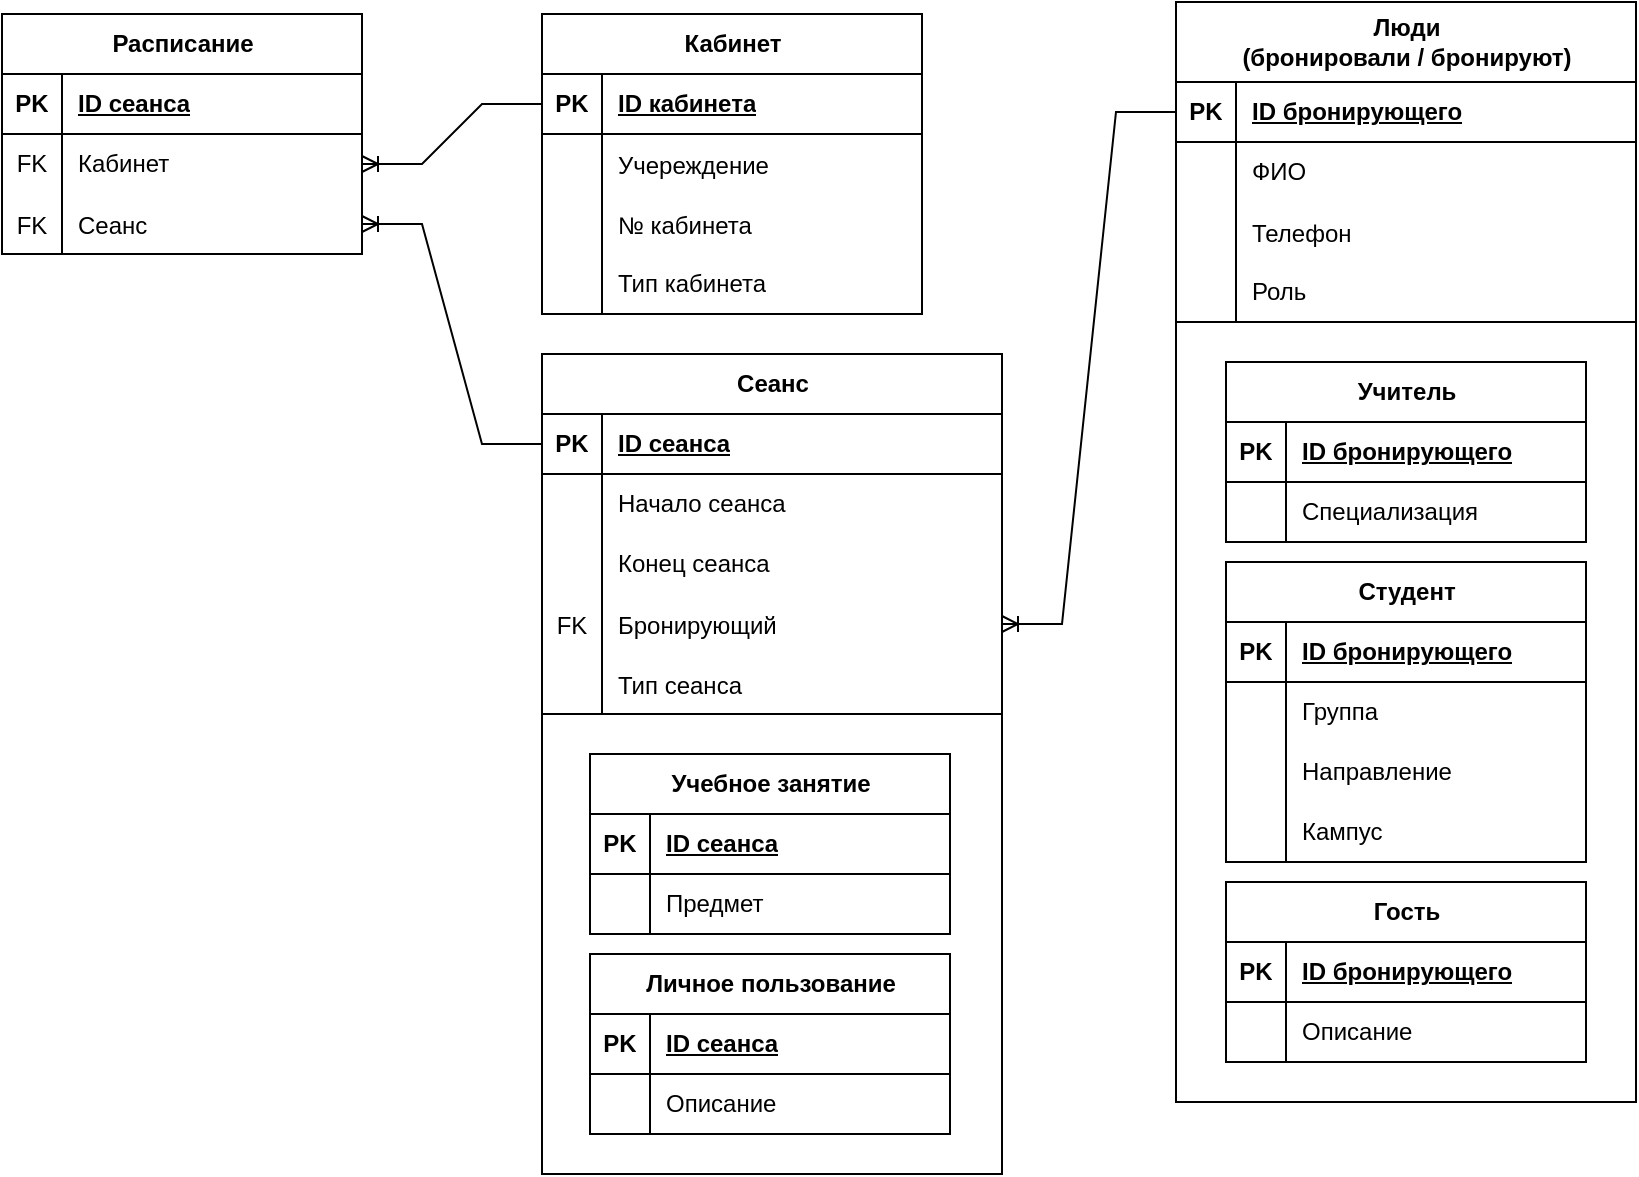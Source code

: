 <mxfile version="24.7.17">
  <diagram name="Page-1" id="GQPAW1GtwJ9Cb9B1Ui5l">
    <mxGraphModel dx="1389" dy="943" grid="1" gridSize="10" guides="1" tooltips="1" connect="1" arrows="1" fold="1" page="1" pageScale="1" pageWidth="827" pageHeight="1169" math="0" shadow="0">
      <root>
        <mxCell id="0" />
        <mxCell id="1" parent="0" />
        <mxCell id="cDW0ULxtZVftsI7TQmaN-59" value="" style="group" vertex="1" connectable="0" parent="1">
          <mxGeometry x="280" y="190" width="230" height="410" as="geometry" />
        </mxCell>
        <mxCell id="cDW0ULxtZVftsI7TQmaN-13" value="" style="whiteSpace=wrap;html=1;align=center;verticalAlign=top;" vertex="1" parent="cDW0ULxtZVftsI7TQmaN-59">
          <mxGeometry width="230.0" height="410" as="geometry" />
        </mxCell>
        <mxCell id="cDW0ULxtZVftsI7TQmaN-31" value="Сеанс" style="shape=table;startSize=30;container=1;collapsible=1;childLayout=tableLayout;fixedRows=1;rowLines=0;fontStyle=1;align=center;resizeLast=1;html=1;movable=1;resizable=1;rotatable=1;deletable=1;editable=1;locked=0;connectable=1;resizeWidth=1;" vertex="1" parent="cDW0ULxtZVftsI7TQmaN-59">
          <mxGeometry width="230.0" height="180" as="geometry" />
        </mxCell>
        <mxCell id="cDW0ULxtZVftsI7TQmaN-32" value="" style="shape=tableRow;horizontal=0;startSize=0;swimlaneHead=0;swimlaneBody=0;fillColor=none;collapsible=0;dropTarget=0;points=[[0,0.5],[1,0.5]];portConstraint=eastwest;top=0;left=0;right=0;bottom=1;movable=1;resizable=1;rotatable=1;deletable=1;editable=1;locked=0;connectable=1;resizeWidth=1;" vertex="1" parent="cDW0ULxtZVftsI7TQmaN-31">
          <mxGeometry y="30" width="230.0" height="30" as="geometry" />
        </mxCell>
        <mxCell id="cDW0ULxtZVftsI7TQmaN-33" value="PK" style="shape=partialRectangle;connectable=1;fillColor=none;top=0;left=0;bottom=0;right=0;fontStyle=1;overflow=hidden;whiteSpace=wrap;html=1;movable=1;resizable=1;rotatable=1;deletable=1;editable=1;locked=0;resizeWidth=1;" vertex="1" parent="cDW0ULxtZVftsI7TQmaN-32">
          <mxGeometry width="30" height="30" as="geometry">
            <mxRectangle width="30" height="30" as="alternateBounds" />
          </mxGeometry>
        </mxCell>
        <mxCell id="cDW0ULxtZVftsI7TQmaN-34" value="ID сеанса" style="shape=partialRectangle;connectable=1;fillColor=none;top=0;left=0;bottom=0;right=0;align=left;spacingLeft=6;fontStyle=5;overflow=hidden;whiteSpace=wrap;html=1;movable=1;resizable=1;rotatable=1;deletable=1;editable=1;locked=0;resizeWidth=1;" vertex="1" parent="cDW0ULxtZVftsI7TQmaN-32">
          <mxGeometry x="30" width="200.0" height="30" as="geometry">
            <mxRectangle width="200.0" height="30" as="alternateBounds" />
          </mxGeometry>
        </mxCell>
        <mxCell id="YwvZjFzLqk85yaAwuuCz-62" value="" style="shape=tableRow;horizontal=0;startSize=0;swimlaneHead=0;swimlaneBody=0;fillColor=none;collapsible=0;dropTarget=0;points=[[0,0.5],[1,0.5]];portConstraint=eastwest;top=0;left=0;right=0;bottom=0;movable=1;resizable=1;rotatable=1;deletable=1;editable=1;locked=0;connectable=1;resizeWidth=1;" parent="cDW0ULxtZVftsI7TQmaN-31" vertex="1">
          <mxGeometry y="60" width="230.0" height="30" as="geometry" />
        </mxCell>
        <mxCell id="YwvZjFzLqk85yaAwuuCz-63" value="" style="shape=partialRectangle;connectable=1;fillColor=none;top=0;left=0;bottom=0;right=0;editable=1;overflow=hidden;whiteSpace=wrap;html=1;movable=1;resizable=1;rotatable=1;deletable=1;locked=0;resizeWidth=1;" parent="YwvZjFzLqk85yaAwuuCz-62" vertex="1">
          <mxGeometry width="30" height="30" as="geometry">
            <mxRectangle width="30" height="30" as="alternateBounds" />
          </mxGeometry>
        </mxCell>
        <mxCell id="YwvZjFzLqk85yaAwuuCz-64" value="Начало сеанса" style="shape=partialRectangle;connectable=1;fillColor=none;top=0;left=0;bottom=0;right=0;align=left;spacingLeft=6;overflow=hidden;whiteSpace=wrap;html=1;movable=1;resizable=1;rotatable=1;deletable=1;editable=1;locked=0;resizeWidth=1;" parent="YwvZjFzLqk85yaAwuuCz-62" vertex="1">
          <mxGeometry x="30" width="200.0" height="30" as="geometry">
            <mxRectangle width="200.0" height="30" as="alternateBounds" />
          </mxGeometry>
        </mxCell>
        <mxCell id="YwvZjFzLqk85yaAwuuCz-65" value="" style="shape=tableRow;horizontal=0;startSize=0;swimlaneHead=0;swimlaneBody=0;fillColor=none;collapsible=0;dropTarget=0;points=[[0,0.5],[1,0.5]];portConstraint=eastwest;top=0;left=0;right=0;bottom=0;movable=1;resizable=1;rotatable=1;deletable=1;editable=1;locked=0;connectable=1;resizeWidth=1;" parent="cDW0ULxtZVftsI7TQmaN-31" vertex="1">
          <mxGeometry y="90" width="230.0" height="30" as="geometry" />
        </mxCell>
        <mxCell id="YwvZjFzLqk85yaAwuuCz-66" value="" style="shape=partialRectangle;connectable=1;fillColor=none;top=0;left=0;bottom=0;right=0;editable=1;overflow=hidden;whiteSpace=wrap;html=1;movable=1;resizable=1;rotatable=1;deletable=1;locked=0;resizeWidth=1;" parent="YwvZjFzLqk85yaAwuuCz-65" vertex="1">
          <mxGeometry width="30" height="30" as="geometry">
            <mxRectangle width="30" height="30" as="alternateBounds" />
          </mxGeometry>
        </mxCell>
        <mxCell id="YwvZjFzLqk85yaAwuuCz-67" value="Конец сеанса" style="shape=partialRectangle;connectable=1;fillColor=none;top=0;left=0;bottom=0;right=0;align=left;spacingLeft=6;overflow=hidden;whiteSpace=wrap;html=1;movable=1;resizable=1;rotatable=1;deletable=1;editable=1;locked=0;resizeWidth=1;" parent="YwvZjFzLqk85yaAwuuCz-65" vertex="1">
          <mxGeometry x="30" width="200.0" height="30" as="geometry">
            <mxRectangle width="200.0" height="30" as="alternateBounds" />
          </mxGeometry>
        </mxCell>
        <mxCell id="cDW0ULxtZVftsI7TQmaN-79" value="" style="shape=tableRow;horizontal=0;startSize=0;swimlaneHead=0;swimlaneBody=0;fillColor=none;collapsible=0;dropTarget=0;points=[[0,0.5],[1,0.5]];portConstraint=eastwest;top=0;left=0;right=0;bottom=0;" vertex="1" parent="cDW0ULxtZVftsI7TQmaN-31">
          <mxGeometry y="120" width="230.0" height="30" as="geometry" />
        </mxCell>
        <mxCell id="cDW0ULxtZVftsI7TQmaN-80" value="FK" style="shape=partialRectangle;connectable=0;fillColor=none;top=0;left=0;bottom=0;right=0;editable=1;overflow=hidden;" vertex="1" parent="cDW0ULxtZVftsI7TQmaN-79">
          <mxGeometry width="30" height="30" as="geometry">
            <mxRectangle width="30" height="30" as="alternateBounds" />
          </mxGeometry>
        </mxCell>
        <mxCell id="cDW0ULxtZVftsI7TQmaN-81" value="Бронирующий" style="shape=partialRectangle;connectable=0;fillColor=none;top=0;left=0;bottom=0;right=0;align=left;spacingLeft=6;overflow=hidden;" vertex="1" parent="cDW0ULxtZVftsI7TQmaN-79">
          <mxGeometry x="30" width="200.0" height="30" as="geometry">
            <mxRectangle width="200.0" height="30" as="alternateBounds" />
          </mxGeometry>
        </mxCell>
        <mxCell id="cDW0ULxtZVftsI7TQmaN-76" value="" style="shape=tableRow;horizontal=0;startSize=0;swimlaneHead=0;swimlaneBody=0;fillColor=none;collapsible=0;dropTarget=0;points=[[0,0.5],[1,0.5]];portConstraint=eastwest;top=0;left=0;right=0;bottom=0;" vertex="1" parent="cDW0ULxtZVftsI7TQmaN-31">
          <mxGeometry y="150" width="230.0" height="30" as="geometry" />
        </mxCell>
        <mxCell id="cDW0ULxtZVftsI7TQmaN-77" value="" style="shape=partialRectangle;connectable=0;fillColor=none;top=0;left=0;bottom=0;right=0;editable=1;overflow=hidden;" vertex="1" parent="cDW0ULxtZVftsI7TQmaN-76">
          <mxGeometry width="30" height="30" as="geometry">
            <mxRectangle width="30" height="30" as="alternateBounds" />
          </mxGeometry>
        </mxCell>
        <mxCell id="cDW0ULxtZVftsI7TQmaN-78" value="Тип сеанса" style="shape=partialRectangle;connectable=0;fillColor=none;top=0;left=0;bottom=0;right=0;align=left;spacingLeft=6;overflow=hidden;" vertex="1" parent="cDW0ULxtZVftsI7TQmaN-76">
          <mxGeometry x="30" width="200.0" height="30" as="geometry">
            <mxRectangle width="200.0" height="30" as="alternateBounds" />
          </mxGeometry>
        </mxCell>
        <mxCell id="cDW0ULxtZVftsI7TQmaN-60" value="Учебное занятие" style="shape=table;startSize=30;container=1;collapsible=1;childLayout=tableLayout;fixedRows=1;rowLines=0;fontStyle=1;align=center;resizeLast=1;html=1;" vertex="1" parent="cDW0ULxtZVftsI7TQmaN-59">
          <mxGeometry x="24" y="200" width="180" height="90" as="geometry" />
        </mxCell>
        <mxCell id="cDW0ULxtZVftsI7TQmaN-61" value="" style="shape=tableRow;horizontal=0;startSize=0;swimlaneHead=0;swimlaneBody=0;fillColor=none;collapsible=0;dropTarget=0;points=[[0,0.5],[1,0.5]];portConstraint=eastwest;top=0;left=0;right=0;bottom=1;" vertex="1" parent="cDW0ULxtZVftsI7TQmaN-60">
          <mxGeometry y="30" width="180" height="30" as="geometry" />
        </mxCell>
        <mxCell id="cDW0ULxtZVftsI7TQmaN-62" value="PK" style="shape=partialRectangle;connectable=0;fillColor=none;top=0;left=0;bottom=0;right=0;fontStyle=1;overflow=hidden;whiteSpace=wrap;html=1;" vertex="1" parent="cDW0ULxtZVftsI7TQmaN-61">
          <mxGeometry width="30" height="30" as="geometry">
            <mxRectangle width="30" height="30" as="alternateBounds" />
          </mxGeometry>
        </mxCell>
        <mxCell id="cDW0ULxtZVftsI7TQmaN-63" value="ID сеанса" style="shape=partialRectangle;connectable=0;fillColor=none;top=0;left=0;bottom=0;right=0;align=left;spacingLeft=6;fontStyle=5;overflow=hidden;whiteSpace=wrap;html=1;" vertex="1" parent="cDW0ULxtZVftsI7TQmaN-61">
          <mxGeometry x="30" width="150" height="30" as="geometry">
            <mxRectangle width="150" height="30" as="alternateBounds" />
          </mxGeometry>
        </mxCell>
        <mxCell id="cDW0ULxtZVftsI7TQmaN-64" value="" style="shape=tableRow;horizontal=0;startSize=0;swimlaneHead=0;swimlaneBody=0;fillColor=none;collapsible=0;dropTarget=0;points=[[0,0.5],[1,0.5]];portConstraint=eastwest;top=0;left=0;right=0;bottom=0;" vertex="1" parent="cDW0ULxtZVftsI7TQmaN-60">
          <mxGeometry y="60" width="180" height="30" as="geometry" />
        </mxCell>
        <mxCell id="cDW0ULxtZVftsI7TQmaN-65" value="" style="shape=partialRectangle;connectable=0;fillColor=none;top=0;left=0;bottom=0;right=0;editable=1;overflow=hidden;whiteSpace=wrap;html=1;" vertex="1" parent="cDW0ULxtZVftsI7TQmaN-64">
          <mxGeometry width="30" height="30" as="geometry">
            <mxRectangle width="30" height="30" as="alternateBounds" />
          </mxGeometry>
        </mxCell>
        <mxCell id="cDW0ULxtZVftsI7TQmaN-66" value="Предмет" style="shape=partialRectangle;connectable=0;fillColor=none;top=0;left=0;bottom=0;right=0;align=left;spacingLeft=6;overflow=hidden;whiteSpace=wrap;html=1;" vertex="1" parent="cDW0ULxtZVftsI7TQmaN-64">
          <mxGeometry x="30" width="150" height="30" as="geometry">
            <mxRectangle width="150" height="30" as="alternateBounds" />
          </mxGeometry>
        </mxCell>
        <mxCell id="cDW0ULxtZVftsI7TQmaN-82" value="Личное пользование" style="shape=table;startSize=30;container=1;collapsible=1;childLayout=tableLayout;fixedRows=1;rowLines=0;fontStyle=1;align=center;resizeLast=1;html=1;" vertex="1" parent="cDW0ULxtZVftsI7TQmaN-59">
          <mxGeometry x="24" y="300" width="180" height="90" as="geometry" />
        </mxCell>
        <mxCell id="cDW0ULxtZVftsI7TQmaN-83" value="" style="shape=tableRow;horizontal=0;startSize=0;swimlaneHead=0;swimlaneBody=0;fillColor=none;collapsible=0;dropTarget=0;points=[[0,0.5],[1,0.5]];portConstraint=eastwest;top=0;left=0;right=0;bottom=1;" vertex="1" parent="cDW0ULxtZVftsI7TQmaN-82">
          <mxGeometry y="30" width="180" height="30" as="geometry" />
        </mxCell>
        <mxCell id="cDW0ULxtZVftsI7TQmaN-84" value="PK" style="shape=partialRectangle;connectable=0;fillColor=none;top=0;left=0;bottom=0;right=0;fontStyle=1;overflow=hidden;whiteSpace=wrap;html=1;" vertex="1" parent="cDW0ULxtZVftsI7TQmaN-83">
          <mxGeometry width="30" height="30" as="geometry">
            <mxRectangle width="30" height="30" as="alternateBounds" />
          </mxGeometry>
        </mxCell>
        <mxCell id="cDW0ULxtZVftsI7TQmaN-85" value="ID сеанса" style="shape=partialRectangle;connectable=0;fillColor=none;top=0;left=0;bottom=0;right=0;align=left;spacingLeft=6;fontStyle=5;overflow=hidden;whiteSpace=wrap;html=1;" vertex="1" parent="cDW0ULxtZVftsI7TQmaN-83">
          <mxGeometry x="30" width="150" height="30" as="geometry">
            <mxRectangle width="150" height="30" as="alternateBounds" />
          </mxGeometry>
        </mxCell>
        <mxCell id="cDW0ULxtZVftsI7TQmaN-86" value="" style="shape=tableRow;horizontal=0;startSize=0;swimlaneHead=0;swimlaneBody=0;fillColor=none;collapsible=0;dropTarget=0;points=[[0,0.5],[1,0.5]];portConstraint=eastwest;top=0;left=0;right=0;bottom=0;" vertex="1" parent="cDW0ULxtZVftsI7TQmaN-82">
          <mxGeometry y="60" width="180" height="30" as="geometry" />
        </mxCell>
        <mxCell id="cDW0ULxtZVftsI7TQmaN-87" value="" style="shape=partialRectangle;connectable=0;fillColor=none;top=0;left=0;bottom=0;right=0;editable=1;overflow=hidden;whiteSpace=wrap;html=1;" vertex="1" parent="cDW0ULxtZVftsI7TQmaN-86">
          <mxGeometry width="30" height="30" as="geometry">
            <mxRectangle width="30" height="30" as="alternateBounds" />
          </mxGeometry>
        </mxCell>
        <mxCell id="cDW0ULxtZVftsI7TQmaN-88" value="Описание" style="shape=partialRectangle;connectable=0;fillColor=none;top=0;left=0;bottom=0;right=0;align=left;spacingLeft=6;overflow=hidden;whiteSpace=wrap;html=1;" vertex="1" parent="cDW0ULxtZVftsI7TQmaN-86">
          <mxGeometry x="30" width="150" height="30" as="geometry">
            <mxRectangle width="150" height="30" as="alternateBounds" />
          </mxGeometry>
        </mxCell>
        <mxCell id="YwvZjFzLqk85yaAwuuCz-31" value="Кабинет" style="shape=table;startSize=30;container=1;collapsible=1;childLayout=tableLayout;fixedRows=1;rowLines=0;fontStyle=1;align=center;resizeLast=1;html=1;" parent="1" vertex="1">
          <mxGeometry x="280" y="20" width="190" height="150" as="geometry">
            <mxRectangle x="390" y="360" width="90" height="30" as="alternateBounds" />
          </mxGeometry>
        </mxCell>
        <mxCell id="YwvZjFzLqk85yaAwuuCz-32" value="" style="shape=tableRow;horizontal=0;startSize=0;swimlaneHead=0;swimlaneBody=0;fillColor=none;collapsible=0;dropTarget=0;points=[[0,0.5],[1,0.5]];portConstraint=eastwest;top=0;left=0;right=0;bottom=1;" parent="YwvZjFzLqk85yaAwuuCz-31" vertex="1">
          <mxGeometry y="30" width="190" height="30" as="geometry" />
        </mxCell>
        <mxCell id="YwvZjFzLqk85yaAwuuCz-33" value="PK" style="shape=partialRectangle;connectable=0;fillColor=none;top=0;left=0;bottom=0;right=0;fontStyle=1;overflow=hidden;whiteSpace=wrap;html=1;" parent="YwvZjFzLqk85yaAwuuCz-32" vertex="1">
          <mxGeometry width="30" height="30" as="geometry">
            <mxRectangle width="30" height="30" as="alternateBounds" />
          </mxGeometry>
        </mxCell>
        <mxCell id="YwvZjFzLqk85yaAwuuCz-34" value="ID кабинета" style="shape=partialRectangle;connectable=0;fillColor=none;top=0;left=0;bottom=0;right=0;align=left;spacingLeft=6;fontStyle=5;overflow=hidden;whiteSpace=wrap;html=1;" parent="YwvZjFzLqk85yaAwuuCz-32" vertex="1">
          <mxGeometry x="30" width="160" height="30" as="geometry">
            <mxRectangle width="160" height="30" as="alternateBounds" />
          </mxGeometry>
        </mxCell>
        <mxCell id="cDW0ULxtZVftsI7TQmaN-5" value="" style="shape=tableRow;horizontal=0;startSize=0;swimlaneHead=0;swimlaneBody=0;fillColor=none;collapsible=0;dropTarget=0;points=[[0,0.5],[1,0.5]];portConstraint=eastwest;top=0;left=0;right=0;bottom=0;" vertex="1" parent="YwvZjFzLqk85yaAwuuCz-31">
          <mxGeometry y="60" width="190" height="30" as="geometry" />
        </mxCell>
        <mxCell id="cDW0ULxtZVftsI7TQmaN-6" value="" style="shape=partialRectangle;connectable=0;fillColor=none;top=0;left=0;bottom=0;right=0;editable=1;overflow=hidden;" vertex="1" parent="cDW0ULxtZVftsI7TQmaN-5">
          <mxGeometry width="30" height="30" as="geometry">
            <mxRectangle width="30" height="30" as="alternateBounds" />
          </mxGeometry>
        </mxCell>
        <mxCell id="cDW0ULxtZVftsI7TQmaN-7" value="Учереждение" style="shape=partialRectangle;connectable=0;fillColor=none;top=0;left=0;bottom=0;right=0;align=left;spacingLeft=6;overflow=hidden;" vertex="1" parent="cDW0ULxtZVftsI7TQmaN-5">
          <mxGeometry x="30" width="160" height="30" as="geometry">
            <mxRectangle width="160" height="30" as="alternateBounds" />
          </mxGeometry>
        </mxCell>
        <mxCell id="cDW0ULxtZVftsI7TQmaN-2" value="" style="shape=tableRow;horizontal=0;startSize=0;swimlaneHead=0;swimlaneBody=0;fillColor=none;collapsible=0;dropTarget=0;points=[[0,0.5],[1,0.5]];portConstraint=eastwest;top=0;left=0;right=0;bottom=0;" vertex="1" parent="YwvZjFzLqk85yaAwuuCz-31">
          <mxGeometry y="90" width="190" height="30" as="geometry" />
        </mxCell>
        <mxCell id="cDW0ULxtZVftsI7TQmaN-3" value="" style="shape=partialRectangle;connectable=0;fillColor=none;top=0;left=0;bottom=0;right=0;editable=1;overflow=hidden;" vertex="1" parent="cDW0ULxtZVftsI7TQmaN-2">
          <mxGeometry width="30" height="30" as="geometry">
            <mxRectangle width="30" height="30" as="alternateBounds" />
          </mxGeometry>
        </mxCell>
        <mxCell id="cDW0ULxtZVftsI7TQmaN-4" value="№ кабинета" style="shape=partialRectangle;connectable=0;fillColor=none;top=0;left=0;bottom=0;right=0;align=left;spacingLeft=6;overflow=hidden;" vertex="1" parent="cDW0ULxtZVftsI7TQmaN-2">
          <mxGeometry x="30" width="160" height="30" as="geometry">
            <mxRectangle width="160" height="30" as="alternateBounds" />
          </mxGeometry>
        </mxCell>
        <mxCell id="YwvZjFzLqk85yaAwuuCz-35" value="" style="shape=tableRow;horizontal=0;startSize=0;swimlaneHead=0;swimlaneBody=0;fillColor=none;collapsible=0;dropTarget=0;points=[[0,0.5],[1,0.5]];portConstraint=eastwest;top=0;left=0;right=0;bottom=0;" parent="YwvZjFzLqk85yaAwuuCz-31" vertex="1">
          <mxGeometry y="120" width="190" height="30" as="geometry" />
        </mxCell>
        <mxCell id="YwvZjFzLqk85yaAwuuCz-36" value="" style="shape=partialRectangle;connectable=0;fillColor=none;top=0;left=0;bottom=0;right=0;editable=1;overflow=hidden;whiteSpace=wrap;html=1;" parent="YwvZjFzLqk85yaAwuuCz-35" vertex="1">
          <mxGeometry width="30" height="30" as="geometry">
            <mxRectangle width="30" height="30" as="alternateBounds" />
          </mxGeometry>
        </mxCell>
        <mxCell id="YwvZjFzLqk85yaAwuuCz-37" value="Тип кабинета" style="shape=partialRectangle;connectable=0;fillColor=none;top=0;left=0;bottom=0;right=0;align=left;spacingLeft=6;overflow=hidden;whiteSpace=wrap;html=1;" parent="YwvZjFzLqk85yaAwuuCz-35" vertex="1">
          <mxGeometry x="30" width="160" height="30" as="geometry">
            <mxRectangle width="160" height="30" as="alternateBounds" />
          </mxGeometry>
        </mxCell>
        <mxCell id="YwvZjFzLqk85yaAwuuCz-55" value="Расписание" style="shape=table;startSize=30;container=1;collapsible=1;childLayout=tableLayout;fixedRows=1;rowLines=0;fontStyle=1;align=center;resizeLast=1;html=1;" parent="1" vertex="1">
          <mxGeometry x="10" y="20" width="180" height="120" as="geometry" />
        </mxCell>
        <mxCell id="YwvZjFzLqk85yaAwuuCz-56" value="" style="shape=tableRow;horizontal=0;startSize=0;swimlaneHead=0;swimlaneBody=0;fillColor=none;collapsible=0;dropTarget=0;points=[[0,0.5],[1,0.5]];portConstraint=eastwest;top=0;left=0;right=0;bottom=1;" parent="YwvZjFzLqk85yaAwuuCz-55" vertex="1">
          <mxGeometry y="30" width="180" height="30" as="geometry" />
        </mxCell>
        <mxCell id="YwvZjFzLqk85yaAwuuCz-57" value="PK" style="shape=partialRectangle;connectable=0;fillColor=none;top=0;left=0;bottom=0;right=0;fontStyle=1;overflow=hidden;whiteSpace=wrap;html=1;" parent="YwvZjFzLqk85yaAwuuCz-56" vertex="1">
          <mxGeometry width="30" height="30" as="geometry">
            <mxRectangle width="30" height="30" as="alternateBounds" />
          </mxGeometry>
        </mxCell>
        <mxCell id="YwvZjFzLqk85yaAwuuCz-58" value="ID сеанса" style="shape=partialRectangle;connectable=0;fillColor=none;top=0;left=0;bottom=0;right=0;align=left;spacingLeft=6;fontStyle=5;overflow=hidden;whiteSpace=wrap;html=1;" parent="YwvZjFzLqk85yaAwuuCz-56" vertex="1">
          <mxGeometry x="30" width="150" height="30" as="geometry">
            <mxRectangle width="150" height="30" as="alternateBounds" />
          </mxGeometry>
        </mxCell>
        <mxCell id="YwvZjFzLqk85yaAwuuCz-59" value="" style="shape=tableRow;horizontal=0;startSize=0;swimlaneHead=0;swimlaneBody=0;fillColor=none;collapsible=0;dropTarget=0;points=[[0,0.5],[1,0.5]];portConstraint=eastwest;top=0;left=0;right=0;bottom=0;" parent="YwvZjFzLqk85yaAwuuCz-55" vertex="1">
          <mxGeometry y="60" width="180" height="30" as="geometry" />
        </mxCell>
        <mxCell id="YwvZjFzLqk85yaAwuuCz-60" value="FK" style="shape=partialRectangle;connectable=0;fillColor=none;top=0;left=0;bottom=0;right=0;editable=1;overflow=hidden;whiteSpace=wrap;html=1;" parent="YwvZjFzLqk85yaAwuuCz-59" vertex="1">
          <mxGeometry width="30" height="30" as="geometry">
            <mxRectangle width="30" height="30" as="alternateBounds" />
          </mxGeometry>
        </mxCell>
        <mxCell id="YwvZjFzLqk85yaAwuuCz-61" value="Кабинет" style="shape=partialRectangle;connectable=0;fillColor=none;top=0;left=0;bottom=0;right=0;align=left;spacingLeft=6;overflow=hidden;whiteSpace=wrap;html=1;" parent="YwvZjFzLqk85yaAwuuCz-59" vertex="1">
          <mxGeometry x="30" width="150" height="30" as="geometry">
            <mxRectangle width="150" height="30" as="alternateBounds" />
          </mxGeometry>
        </mxCell>
        <mxCell id="YwvZjFzLqk85yaAwuuCz-68" value="" style="shape=tableRow;horizontal=0;startSize=0;swimlaneHead=0;swimlaneBody=0;fillColor=none;collapsible=0;dropTarget=0;points=[[0,0.5],[1,0.5]];portConstraint=eastwest;top=0;left=0;right=0;bottom=0;" parent="YwvZjFzLqk85yaAwuuCz-55" vertex="1">
          <mxGeometry y="90" width="180" height="30" as="geometry" />
        </mxCell>
        <mxCell id="YwvZjFzLqk85yaAwuuCz-69" value="FK" style="shape=partialRectangle;connectable=0;fillColor=none;top=0;left=0;bottom=0;right=0;editable=1;overflow=hidden;" parent="YwvZjFzLqk85yaAwuuCz-68" vertex="1">
          <mxGeometry width="30" height="30" as="geometry">
            <mxRectangle width="30" height="30" as="alternateBounds" />
          </mxGeometry>
        </mxCell>
        <mxCell id="YwvZjFzLqk85yaAwuuCz-70" value="Сеанс" style="shape=partialRectangle;connectable=0;fillColor=none;top=0;left=0;bottom=0;right=0;align=left;spacingLeft=6;overflow=hidden;" parent="YwvZjFzLqk85yaAwuuCz-68" vertex="1">
          <mxGeometry x="30" width="150" height="30" as="geometry">
            <mxRectangle width="150" height="30" as="alternateBounds" />
          </mxGeometry>
        </mxCell>
        <mxCell id="cDW0ULxtZVftsI7TQmaN-90" value="" style="edgeStyle=entityRelationEdgeStyle;fontSize=12;html=1;endArrow=ERoneToMany;rounded=0;" edge="1" parent="1" source="YwvZjFzLqk85yaAwuuCz-32" target="YwvZjFzLqk85yaAwuuCz-59">
          <mxGeometry width="100" height="100" relative="1" as="geometry">
            <mxPoint x="270" y="65" as="sourcePoint" />
            <mxPoint x="650" y="210" as="targetPoint" />
          </mxGeometry>
        </mxCell>
        <mxCell id="cDW0ULxtZVftsI7TQmaN-91" value="" style="edgeStyle=entityRelationEdgeStyle;fontSize=12;html=1;endArrow=ERoneToMany;rounded=0;exitX=0;exitY=0.5;exitDx=0;exitDy=0;" edge="1" parent="1" source="cDW0ULxtZVftsI7TQmaN-33" target="YwvZjFzLqk85yaAwuuCz-68">
          <mxGeometry width="100" height="100" relative="1" as="geometry">
            <mxPoint x="220" y="240" as="sourcePoint" />
            <mxPoint x="170" y="105" as="targetPoint" />
          </mxGeometry>
        </mxCell>
        <mxCell id="cDW0ULxtZVftsI7TQmaN-139" value="" style="group" vertex="1" connectable="0" parent="1">
          <mxGeometry x="597" y="14" width="230" height="570" as="geometry" />
        </mxCell>
        <mxCell id="cDW0ULxtZVftsI7TQmaN-138" value="" style="whiteSpace=wrap;html=1;align=center;" vertex="1" parent="cDW0ULxtZVftsI7TQmaN-139">
          <mxGeometry width="230" height="550" as="geometry" />
        </mxCell>
        <mxCell id="cDW0ULxtZVftsI7TQmaN-93" value="Люди&lt;br&gt;(бронировали / бронируют)" style="shape=table;startSize=40;container=1;collapsible=1;childLayout=tableLayout;fixedRows=1;rowLines=0;fontStyle=1;align=center;resizeLast=1;html=1;" vertex="1" parent="cDW0ULxtZVftsI7TQmaN-139">
          <mxGeometry width="230" height="160" as="geometry" />
        </mxCell>
        <mxCell id="cDW0ULxtZVftsI7TQmaN-94" value="" style="shape=tableRow;horizontal=0;startSize=0;swimlaneHead=0;swimlaneBody=0;fillColor=none;collapsible=0;dropTarget=0;points=[[0,0.5],[1,0.5]];portConstraint=eastwest;top=0;left=0;right=0;bottom=1;" vertex="1" parent="cDW0ULxtZVftsI7TQmaN-93">
          <mxGeometry y="40" width="230" height="30" as="geometry" />
        </mxCell>
        <mxCell id="cDW0ULxtZVftsI7TQmaN-95" value="PK" style="shape=partialRectangle;connectable=0;fillColor=none;top=0;left=0;bottom=0;right=0;fontStyle=1;overflow=hidden;whiteSpace=wrap;html=1;" vertex="1" parent="cDW0ULxtZVftsI7TQmaN-94">
          <mxGeometry width="30" height="30" as="geometry">
            <mxRectangle width="30" height="30" as="alternateBounds" />
          </mxGeometry>
        </mxCell>
        <mxCell id="cDW0ULxtZVftsI7TQmaN-96" value="ID бронирующего" style="shape=partialRectangle;connectable=0;fillColor=none;top=0;left=0;bottom=0;right=0;align=left;spacingLeft=6;fontStyle=5;overflow=hidden;whiteSpace=wrap;html=1;" vertex="1" parent="cDW0ULxtZVftsI7TQmaN-94">
          <mxGeometry x="30" width="200" height="30" as="geometry">
            <mxRectangle width="200" height="30" as="alternateBounds" />
          </mxGeometry>
        </mxCell>
        <mxCell id="cDW0ULxtZVftsI7TQmaN-97" value="" style="shape=tableRow;horizontal=0;startSize=0;swimlaneHead=0;swimlaneBody=0;fillColor=none;collapsible=0;dropTarget=0;points=[[0,0.5],[1,0.5]];portConstraint=eastwest;top=0;left=0;right=0;bottom=0;" vertex="1" parent="cDW0ULxtZVftsI7TQmaN-93">
          <mxGeometry y="70" width="230" height="30" as="geometry" />
        </mxCell>
        <mxCell id="cDW0ULxtZVftsI7TQmaN-98" value="" style="shape=partialRectangle;connectable=0;fillColor=none;top=0;left=0;bottom=0;right=0;editable=1;overflow=hidden;whiteSpace=wrap;html=1;" vertex="1" parent="cDW0ULxtZVftsI7TQmaN-97">
          <mxGeometry width="30" height="30" as="geometry">
            <mxRectangle width="30" height="30" as="alternateBounds" />
          </mxGeometry>
        </mxCell>
        <mxCell id="cDW0ULxtZVftsI7TQmaN-99" value="ФИО" style="shape=partialRectangle;connectable=0;fillColor=none;top=0;left=0;bottom=0;right=0;align=left;spacingLeft=6;overflow=hidden;whiteSpace=wrap;html=1;" vertex="1" parent="cDW0ULxtZVftsI7TQmaN-97">
          <mxGeometry x="30" width="200" height="30" as="geometry">
            <mxRectangle width="200" height="30" as="alternateBounds" />
          </mxGeometry>
        </mxCell>
        <mxCell id="cDW0ULxtZVftsI7TQmaN-153" value="" style="shape=tableRow;horizontal=0;startSize=0;swimlaneHead=0;swimlaneBody=0;fillColor=none;collapsible=0;dropTarget=0;points=[[0,0.5],[1,0.5]];portConstraint=eastwest;top=0;left=0;right=0;bottom=0;" vertex="1" parent="cDW0ULxtZVftsI7TQmaN-93">
          <mxGeometry y="100" width="230" height="30" as="geometry" />
        </mxCell>
        <mxCell id="cDW0ULxtZVftsI7TQmaN-154" value="" style="shape=partialRectangle;connectable=0;fillColor=none;top=0;left=0;bottom=0;right=0;editable=1;overflow=hidden;" vertex="1" parent="cDW0ULxtZVftsI7TQmaN-153">
          <mxGeometry width="30" height="30" as="geometry">
            <mxRectangle width="30" height="30" as="alternateBounds" />
          </mxGeometry>
        </mxCell>
        <mxCell id="cDW0ULxtZVftsI7TQmaN-155" value="Телефон" style="shape=partialRectangle;connectable=0;fillColor=none;top=0;left=0;bottom=0;right=0;align=left;spacingLeft=6;overflow=hidden;" vertex="1" parent="cDW0ULxtZVftsI7TQmaN-153">
          <mxGeometry x="30" width="200" height="30" as="geometry">
            <mxRectangle width="200" height="30" as="alternateBounds" />
          </mxGeometry>
        </mxCell>
        <mxCell id="cDW0ULxtZVftsI7TQmaN-100" value="" style="shape=tableRow;horizontal=0;startSize=0;swimlaneHead=0;swimlaneBody=0;fillColor=none;collapsible=0;dropTarget=0;points=[[0,0.5],[1,0.5]];portConstraint=eastwest;top=0;left=0;right=0;bottom=0;" vertex="1" parent="cDW0ULxtZVftsI7TQmaN-93">
          <mxGeometry y="130" width="230" height="30" as="geometry" />
        </mxCell>
        <mxCell id="cDW0ULxtZVftsI7TQmaN-101" value="" style="shape=partialRectangle;connectable=0;fillColor=none;top=0;left=0;bottom=0;right=0;editable=1;overflow=hidden;whiteSpace=wrap;html=1;" vertex="1" parent="cDW0ULxtZVftsI7TQmaN-100">
          <mxGeometry width="30" height="30" as="geometry">
            <mxRectangle width="30" height="30" as="alternateBounds" />
          </mxGeometry>
        </mxCell>
        <mxCell id="cDW0ULxtZVftsI7TQmaN-102" value="Роль" style="shape=partialRectangle;connectable=0;fillColor=none;top=0;left=0;bottom=0;right=0;align=left;spacingLeft=6;overflow=hidden;whiteSpace=wrap;html=1;" vertex="1" parent="cDW0ULxtZVftsI7TQmaN-100">
          <mxGeometry x="30" width="200" height="30" as="geometry">
            <mxRectangle width="200" height="30" as="alternateBounds" />
          </mxGeometry>
        </mxCell>
        <mxCell id="cDW0ULxtZVftsI7TQmaN-140" value="Учитель" style="shape=table;startSize=30;container=1;collapsible=1;childLayout=tableLayout;fixedRows=1;rowLines=0;fontStyle=1;align=center;resizeLast=1;html=1;" vertex="1" parent="cDW0ULxtZVftsI7TQmaN-139">
          <mxGeometry x="25" y="180" width="180" height="90" as="geometry" />
        </mxCell>
        <mxCell id="cDW0ULxtZVftsI7TQmaN-141" value="" style="shape=tableRow;horizontal=0;startSize=0;swimlaneHead=0;swimlaneBody=0;fillColor=none;collapsible=0;dropTarget=0;points=[[0,0.5],[1,0.5]];portConstraint=eastwest;top=0;left=0;right=0;bottom=1;" vertex="1" parent="cDW0ULxtZVftsI7TQmaN-140">
          <mxGeometry y="30" width="180" height="30" as="geometry" />
        </mxCell>
        <mxCell id="cDW0ULxtZVftsI7TQmaN-142" value="PK" style="shape=partialRectangle;connectable=0;fillColor=none;top=0;left=0;bottom=0;right=0;fontStyle=1;overflow=hidden;whiteSpace=wrap;html=1;" vertex="1" parent="cDW0ULxtZVftsI7TQmaN-141">
          <mxGeometry width="30" height="30" as="geometry">
            <mxRectangle width="30" height="30" as="alternateBounds" />
          </mxGeometry>
        </mxCell>
        <mxCell id="cDW0ULxtZVftsI7TQmaN-143" value="ID бронирующего" style="shape=partialRectangle;connectable=0;fillColor=none;top=0;left=0;bottom=0;right=0;align=left;spacingLeft=6;fontStyle=5;overflow=hidden;whiteSpace=wrap;html=1;" vertex="1" parent="cDW0ULxtZVftsI7TQmaN-141">
          <mxGeometry x="30" width="150" height="30" as="geometry">
            <mxRectangle width="150" height="30" as="alternateBounds" />
          </mxGeometry>
        </mxCell>
        <mxCell id="cDW0ULxtZVftsI7TQmaN-144" value="" style="shape=tableRow;horizontal=0;startSize=0;swimlaneHead=0;swimlaneBody=0;fillColor=none;collapsible=0;dropTarget=0;points=[[0,0.5],[1,0.5]];portConstraint=eastwest;top=0;left=0;right=0;bottom=0;" vertex="1" parent="cDW0ULxtZVftsI7TQmaN-140">
          <mxGeometry y="60" width="180" height="30" as="geometry" />
        </mxCell>
        <mxCell id="cDW0ULxtZVftsI7TQmaN-145" value="" style="shape=partialRectangle;connectable=0;fillColor=none;top=0;left=0;bottom=0;right=0;editable=1;overflow=hidden;whiteSpace=wrap;html=1;" vertex="1" parent="cDW0ULxtZVftsI7TQmaN-144">
          <mxGeometry width="30" height="30" as="geometry">
            <mxRectangle width="30" height="30" as="alternateBounds" />
          </mxGeometry>
        </mxCell>
        <mxCell id="cDW0ULxtZVftsI7TQmaN-146" value="Специализация" style="shape=partialRectangle;connectable=0;fillColor=none;top=0;left=0;bottom=0;right=0;align=left;spacingLeft=6;overflow=hidden;whiteSpace=wrap;html=1;" vertex="1" parent="cDW0ULxtZVftsI7TQmaN-144">
          <mxGeometry x="30" width="150" height="30" as="geometry">
            <mxRectangle width="150" height="30" as="alternateBounds" />
          </mxGeometry>
        </mxCell>
        <mxCell id="cDW0ULxtZVftsI7TQmaN-156" value="Студент" style="shape=table;startSize=30;container=1;collapsible=1;childLayout=tableLayout;fixedRows=1;rowLines=0;fontStyle=1;align=center;resizeLast=1;html=1;" vertex="1" parent="cDW0ULxtZVftsI7TQmaN-139">
          <mxGeometry x="25" y="280" width="180" height="150" as="geometry" />
        </mxCell>
        <mxCell id="cDW0ULxtZVftsI7TQmaN-157" value="" style="shape=tableRow;horizontal=0;startSize=0;swimlaneHead=0;swimlaneBody=0;fillColor=none;collapsible=0;dropTarget=0;points=[[0,0.5],[1,0.5]];portConstraint=eastwest;top=0;left=0;right=0;bottom=1;" vertex="1" parent="cDW0ULxtZVftsI7TQmaN-156">
          <mxGeometry y="30" width="180" height="30" as="geometry" />
        </mxCell>
        <mxCell id="cDW0ULxtZVftsI7TQmaN-158" value="PK" style="shape=partialRectangle;connectable=0;fillColor=none;top=0;left=0;bottom=0;right=0;fontStyle=1;overflow=hidden;whiteSpace=wrap;html=1;" vertex="1" parent="cDW0ULxtZVftsI7TQmaN-157">
          <mxGeometry width="30" height="30" as="geometry">
            <mxRectangle width="30" height="30" as="alternateBounds" />
          </mxGeometry>
        </mxCell>
        <mxCell id="cDW0ULxtZVftsI7TQmaN-159" value="ID бронирующего" style="shape=partialRectangle;connectable=0;fillColor=none;top=0;left=0;bottom=0;right=0;align=left;spacingLeft=6;fontStyle=5;overflow=hidden;whiteSpace=wrap;html=1;" vertex="1" parent="cDW0ULxtZVftsI7TQmaN-157">
          <mxGeometry x="30" width="150" height="30" as="geometry">
            <mxRectangle width="150" height="30" as="alternateBounds" />
          </mxGeometry>
        </mxCell>
        <mxCell id="cDW0ULxtZVftsI7TQmaN-160" value="" style="shape=tableRow;horizontal=0;startSize=0;swimlaneHead=0;swimlaneBody=0;fillColor=none;collapsible=0;dropTarget=0;points=[[0,0.5],[1,0.5]];portConstraint=eastwest;top=0;left=0;right=0;bottom=0;" vertex="1" parent="cDW0ULxtZVftsI7TQmaN-156">
          <mxGeometry y="60" width="180" height="30" as="geometry" />
        </mxCell>
        <mxCell id="cDW0ULxtZVftsI7TQmaN-161" value="" style="shape=partialRectangle;connectable=0;fillColor=none;top=0;left=0;bottom=0;right=0;editable=1;overflow=hidden;whiteSpace=wrap;html=1;" vertex="1" parent="cDW0ULxtZVftsI7TQmaN-160">
          <mxGeometry width="30" height="30" as="geometry">
            <mxRectangle width="30" height="30" as="alternateBounds" />
          </mxGeometry>
        </mxCell>
        <mxCell id="cDW0ULxtZVftsI7TQmaN-162" value="Группа" style="shape=partialRectangle;connectable=0;fillColor=none;top=0;left=0;bottom=0;right=0;align=left;spacingLeft=6;overflow=hidden;whiteSpace=wrap;html=1;" vertex="1" parent="cDW0ULxtZVftsI7TQmaN-160">
          <mxGeometry x="30" width="150" height="30" as="geometry">
            <mxRectangle width="150" height="30" as="alternateBounds" />
          </mxGeometry>
        </mxCell>
        <mxCell id="cDW0ULxtZVftsI7TQmaN-163" value="" style="shape=tableRow;horizontal=0;startSize=0;swimlaneHead=0;swimlaneBody=0;fillColor=none;collapsible=0;dropTarget=0;points=[[0,0.5],[1,0.5]];portConstraint=eastwest;top=0;left=0;right=0;bottom=0;" vertex="1" parent="cDW0ULxtZVftsI7TQmaN-156">
          <mxGeometry y="90" width="180" height="30" as="geometry" />
        </mxCell>
        <mxCell id="cDW0ULxtZVftsI7TQmaN-164" value="" style="shape=partialRectangle;connectable=0;fillColor=none;top=0;left=0;bottom=0;right=0;editable=1;overflow=hidden;whiteSpace=wrap;html=1;" vertex="1" parent="cDW0ULxtZVftsI7TQmaN-163">
          <mxGeometry width="30" height="30" as="geometry">
            <mxRectangle width="30" height="30" as="alternateBounds" />
          </mxGeometry>
        </mxCell>
        <mxCell id="cDW0ULxtZVftsI7TQmaN-165" value="Направление" style="shape=partialRectangle;connectable=0;fillColor=none;top=0;left=0;bottom=0;right=0;align=left;spacingLeft=6;overflow=hidden;whiteSpace=wrap;html=1;" vertex="1" parent="cDW0ULxtZVftsI7TQmaN-163">
          <mxGeometry x="30" width="150" height="30" as="geometry">
            <mxRectangle width="150" height="30" as="alternateBounds" />
          </mxGeometry>
        </mxCell>
        <mxCell id="cDW0ULxtZVftsI7TQmaN-166" value="" style="shape=tableRow;horizontal=0;startSize=0;swimlaneHead=0;swimlaneBody=0;fillColor=none;collapsible=0;dropTarget=0;points=[[0,0.5],[1,0.5]];portConstraint=eastwest;top=0;left=0;right=0;bottom=0;" vertex="1" parent="cDW0ULxtZVftsI7TQmaN-156">
          <mxGeometry y="120" width="180" height="30" as="geometry" />
        </mxCell>
        <mxCell id="cDW0ULxtZVftsI7TQmaN-167" value="" style="shape=partialRectangle;connectable=0;fillColor=none;top=0;left=0;bottom=0;right=0;editable=1;overflow=hidden;whiteSpace=wrap;html=1;" vertex="1" parent="cDW0ULxtZVftsI7TQmaN-166">
          <mxGeometry width="30" height="30" as="geometry">
            <mxRectangle width="30" height="30" as="alternateBounds" />
          </mxGeometry>
        </mxCell>
        <mxCell id="cDW0ULxtZVftsI7TQmaN-168" value="Кампус" style="shape=partialRectangle;connectable=0;fillColor=none;top=0;left=0;bottom=0;right=0;align=left;spacingLeft=6;overflow=hidden;whiteSpace=wrap;html=1;" vertex="1" parent="cDW0ULxtZVftsI7TQmaN-166">
          <mxGeometry x="30" width="150" height="30" as="geometry">
            <mxRectangle width="150" height="30" as="alternateBounds" />
          </mxGeometry>
        </mxCell>
        <mxCell id="cDW0ULxtZVftsI7TQmaN-176" value="Гость" style="shape=table;startSize=30;container=1;collapsible=1;childLayout=tableLayout;fixedRows=1;rowLines=0;fontStyle=1;align=center;resizeLast=1;html=1;" vertex="1" parent="cDW0ULxtZVftsI7TQmaN-139">
          <mxGeometry x="25" y="440" width="180" height="90" as="geometry" />
        </mxCell>
        <mxCell id="cDW0ULxtZVftsI7TQmaN-177" value="" style="shape=tableRow;horizontal=0;startSize=0;swimlaneHead=0;swimlaneBody=0;fillColor=none;collapsible=0;dropTarget=0;points=[[0,0.5],[1,0.5]];portConstraint=eastwest;top=0;left=0;right=0;bottom=1;" vertex="1" parent="cDW0ULxtZVftsI7TQmaN-176">
          <mxGeometry y="30" width="180" height="30" as="geometry" />
        </mxCell>
        <mxCell id="cDW0ULxtZVftsI7TQmaN-178" value="PK" style="shape=partialRectangle;connectable=0;fillColor=none;top=0;left=0;bottom=0;right=0;fontStyle=1;overflow=hidden;whiteSpace=wrap;html=1;" vertex="1" parent="cDW0ULxtZVftsI7TQmaN-177">
          <mxGeometry width="30" height="30" as="geometry">
            <mxRectangle width="30" height="30" as="alternateBounds" />
          </mxGeometry>
        </mxCell>
        <mxCell id="cDW0ULxtZVftsI7TQmaN-179" value="ID бронирующего" style="shape=partialRectangle;connectable=0;fillColor=none;top=0;left=0;bottom=0;right=0;align=left;spacingLeft=6;fontStyle=5;overflow=hidden;whiteSpace=wrap;html=1;" vertex="1" parent="cDW0ULxtZVftsI7TQmaN-177">
          <mxGeometry x="30" width="150" height="30" as="geometry">
            <mxRectangle width="150" height="30" as="alternateBounds" />
          </mxGeometry>
        </mxCell>
        <mxCell id="cDW0ULxtZVftsI7TQmaN-180" value="" style="shape=tableRow;horizontal=0;startSize=0;swimlaneHead=0;swimlaneBody=0;fillColor=none;collapsible=0;dropTarget=0;points=[[0,0.5],[1,0.5]];portConstraint=eastwest;top=0;left=0;right=0;bottom=0;" vertex="1" parent="cDW0ULxtZVftsI7TQmaN-176">
          <mxGeometry y="60" width="180" height="30" as="geometry" />
        </mxCell>
        <mxCell id="cDW0ULxtZVftsI7TQmaN-181" value="" style="shape=partialRectangle;connectable=0;fillColor=none;top=0;left=0;bottom=0;right=0;editable=1;overflow=hidden;whiteSpace=wrap;html=1;" vertex="1" parent="cDW0ULxtZVftsI7TQmaN-180">
          <mxGeometry width="30" height="30" as="geometry">
            <mxRectangle width="30" height="30" as="alternateBounds" />
          </mxGeometry>
        </mxCell>
        <mxCell id="cDW0ULxtZVftsI7TQmaN-182" value="Описание" style="shape=partialRectangle;connectable=0;fillColor=none;top=0;left=0;bottom=0;right=0;align=left;spacingLeft=6;overflow=hidden;whiteSpace=wrap;html=1;" vertex="1" parent="cDW0ULxtZVftsI7TQmaN-180">
          <mxGeometry x="30" width="150" height="30" as="geometry">
            <mxRectangle width="150" height="30" as="alternateBounds" />
          </mxGeometry>
        </mxCell>
        <mxCell id="cDW0ULxtZVftsI7TQmaN-189" value="" style="edgeStyle=entityRelationEdgeStyle;fontSize=12;html=1;endArrow=ERoneToMany;rounded=0;" edge="1" parent="1" source="cDW0ULxtZVftsI7TQmaN-94" target="cDW0ULxtZVftsI7TQmaN-79">
          <mxGeometry width="100" height="100" relative="1" as="geometry">
            <mxPoint x="90" y="490" as="sourcePoint" />
            <mxPoint x="190" y="390" as="targetPoint" />
          </mxGeometry>
        </mxCell>
      </root>
    </mxGraphModel>
  </diagram>
</mxfile>
